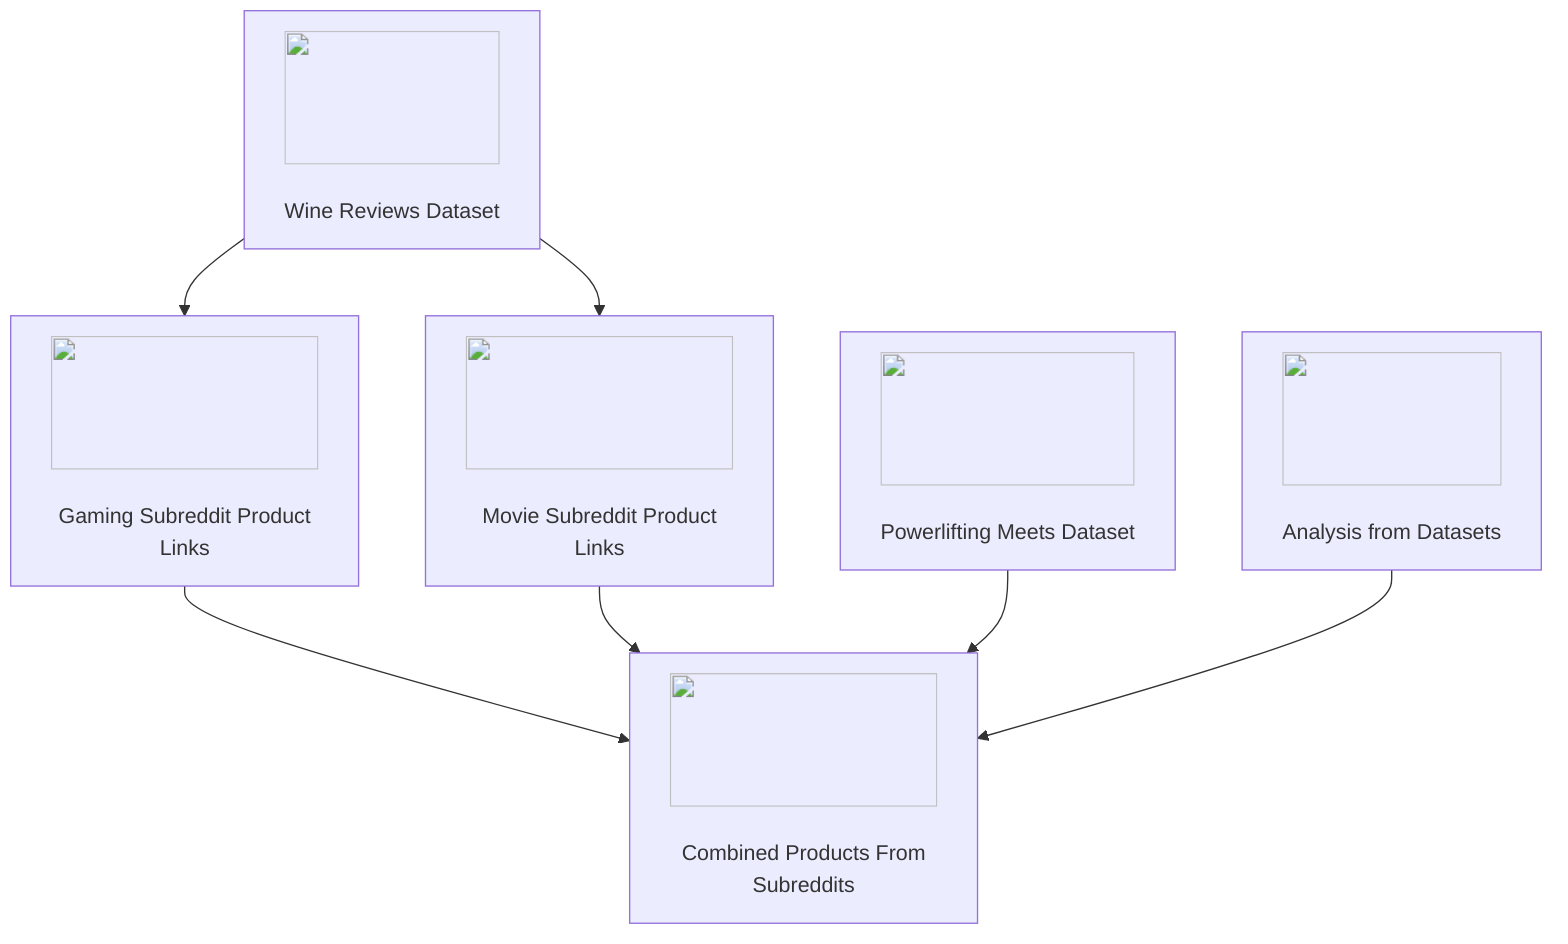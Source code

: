 graph TD; 
    A["<img src='icons/database.svg' width=100 height=100/> <br/> Wine Reviews Dataset"] 
    B["<img src='icons/file.svg' width=100 height=100/> <br/> Gaming Subreddit Product Links"] 
    C["<img src='icons/table.svg' width=100 height=100/> <br/> Movie Subreddit Product Links"] 
    D["<img src='icons/column_split.svg' width=100 height=100/> <br/> Combined Products From Subreddits"] 
    E["<img src='icons/row_split.svg' width=100 height=100/> <br/> Powerlifting Meets Dataset"] 
    F["<img src='icons/brain.svg' width=100 height=100/> <br/> Analysis from Datasets"] 
    A --> B --> D 
    A --> C --> D 
    E --> D 
    F --> D;